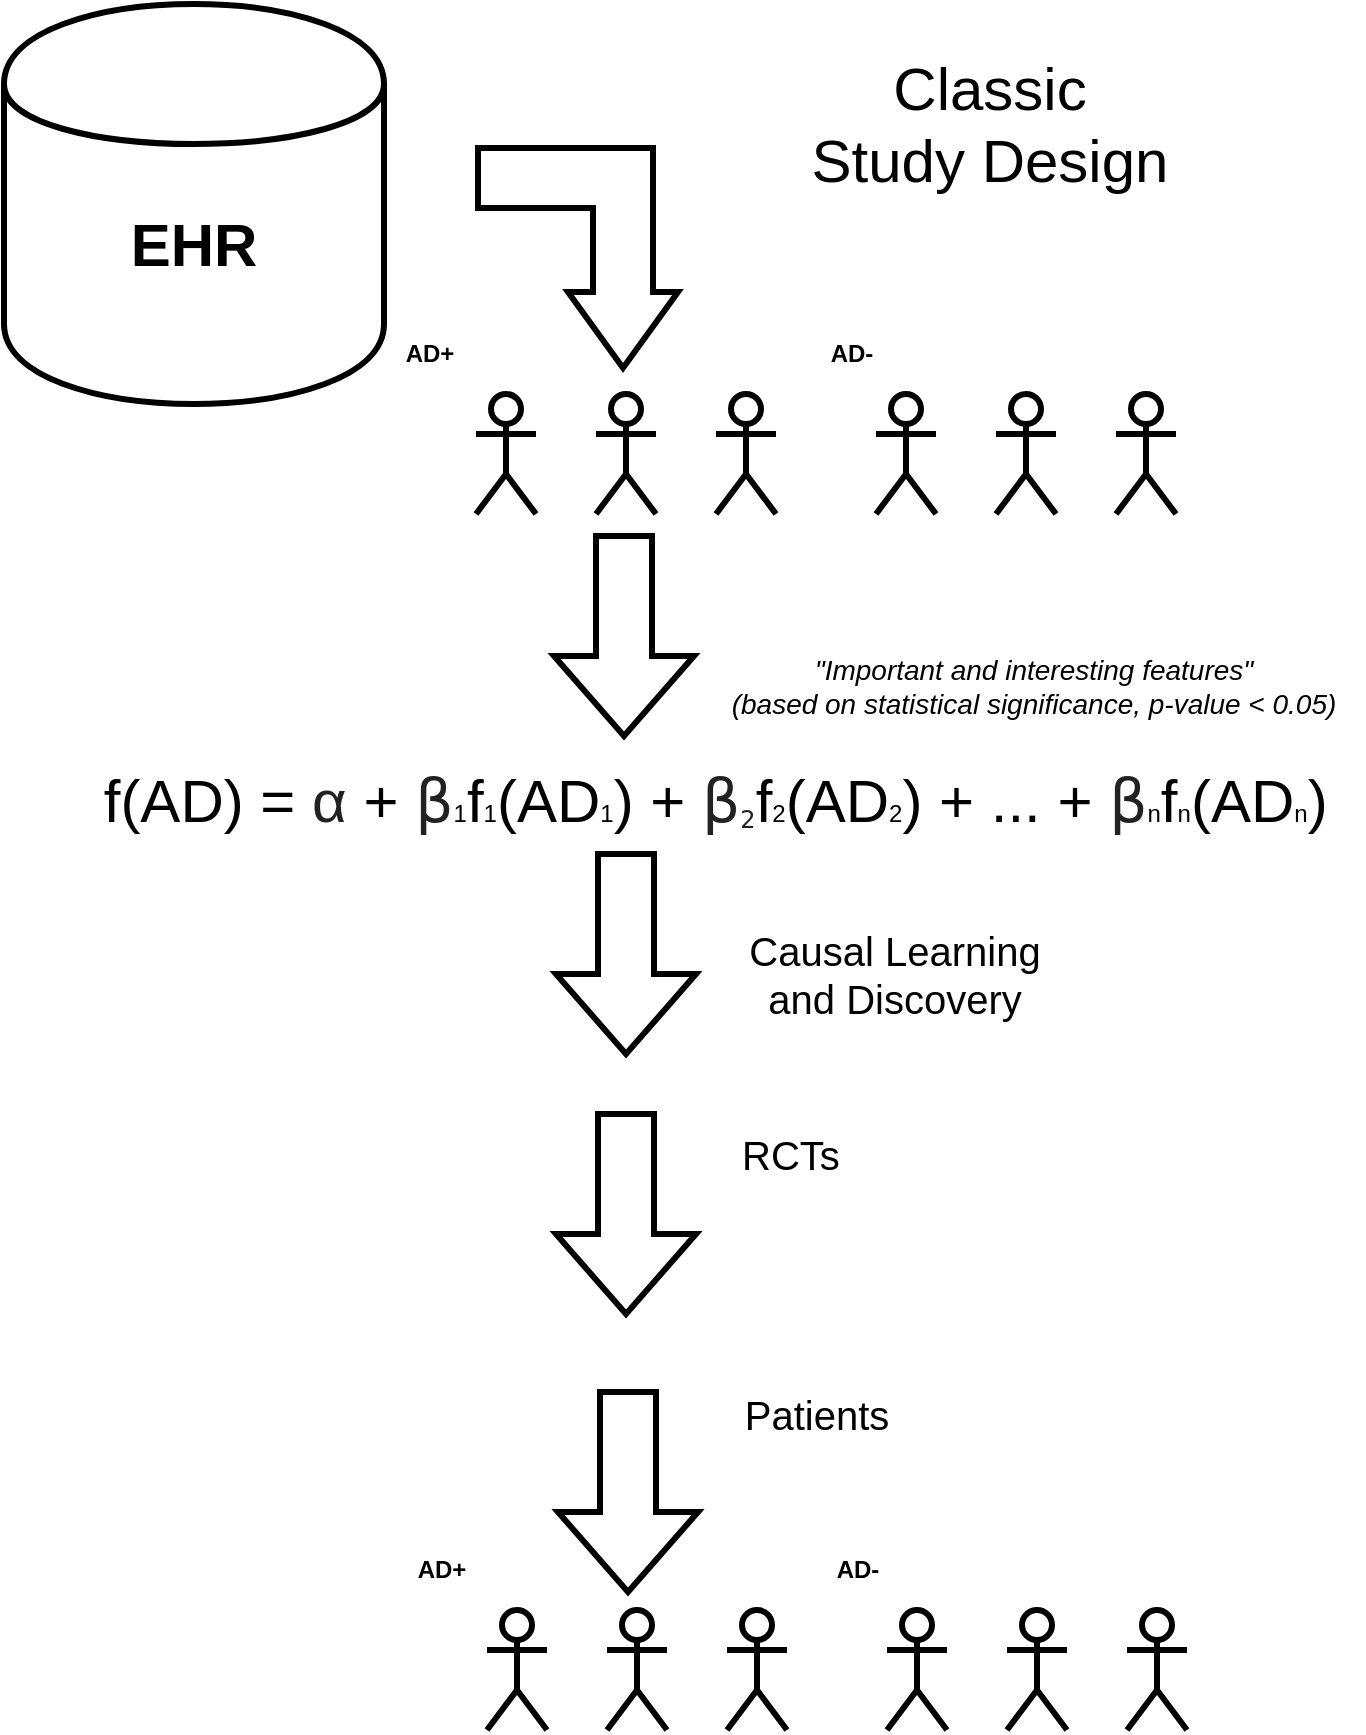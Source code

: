 <mxfile version="12.0.0" type="github" pages="1"><diagram id="FfUg-Ye1_FS64rTUNQSJ" name="Page-1"><mxGraphModel dx="1385" dy="1039" grid="1" gridSize="10" guides="1" tooltips="1" connect="1" arrows="1" fold="1" page="1" pageScale="1" pageWidth="850" pageHeight="1100" math="0" shadow="0"><root><mxCell id="0"/><mxCell id="1" parent="0"/><mxCell id="zAsub3yH4RRAOlfikrUk-2" value="&lt;b&gt;&lt;font style=&quot;font-size: 30px&quot;&gt;EHR&lt;/font&gt;&lt;/b&gt;" style="shape=cylinder;whiteSpace=wrap;html=1;boundedLbl=1;backgroundOutline=1;strokeWidth=3;" vertex="1" parent="1"><mxGeometry x="10" y="95" width="190" height="200" as="geometry"/></mxCell><mxCell id="zAsub3yH4RRAOlfikrUk-3" value="" style="shape=umlActor;verticalLabelPosition=bottom;labelBackgroundColor=#ffffff;verticalAlign=top;html=1;outlineConnect=0;strokeWidth=3;" vertex="1" parent="1"><mxGeometry x="246" y="290" width="30" height="60" as="geometry"/></mxCell><mxCell id="zAsub3yH4RRAOlfikrUk-12" value="" style="shape=umlActor;verticalLabelPosition=bottom;labelBackgroundColor=#ffffff;verticalAlign=top;html=1;outlineConnect=0;strokeWidth=3;" vertex="1" parent="1"><mxGeometry x="306" y="290" width="30" height="60" as="geometry"/></mxCell><mxCell id="zAsub3yH4RRAOlfikrUk-13" value="" style="shape=umlActor;verticalLabelPosition=bottom;labelBackgroundColor=#ffffff;verticalAlign=top;html=1;outlineConnect=0;strokeWidth=3;" vertex="1" parent="1"><mxGeometry x="366" y="290" width="30" height="60" as="geometry"/></mxCell><mxCell id="zAsub3yH4RRAOlfikrUk-14" value="" style="html=1;shadow=0;dashed=0;align=center;verticalAlign=middle;shape=mxgraph.arrows2.bendArrow;dy=15;dx=38;notch=0;arrowHead=55;rounded=0;strokeWidth=3;rotation=90;" vertex="1" parent="1"><mxGeometry x="242" y="172" width="110" height="100" as="geometry"/></mxCell><mxCell id="zAsub3yH4RRAOlfikrUk-15" value="&lt;font style=&quot;font-size: 30px&quot;&gt;Classic&lt;br&gt;Study Design&lt;/font&gt;" style="text;html=1;strokeColor=none;fillColor=none;align=center;verticalAlign=middle;whiteSpace=wrap;rounded=0;" vertex="1" parent="1"><mxGeometry x="383" y="95" width="240" height="120" as="geometry"/></mxCell><mxCell id="zAsub3yH4RRAOlfikrUk-17" value="" style="html=1;shadow=0;dashed=0;align=center;verticalAlign=middle;shape=mxgraph.arrows2.arrow;dy=0.6;dx=40;direction=south;notch=0;strokeWidth=3;" vertex="1" parent="1"><mxGeometry x="285" y="361" width="70" height="100" as="geometry"/></mxCell><mxCell id="zAsub3yH4RRAOlfikrUk-18" value="" style="html=1;shadow=0;dashed=0;align=center;verticalAlign=middle;shape=mxgraph.arrows2.arrow;dy=0.6;dx=40;direction=south;notch=0;strokeWidth=3;" vertex="1" parent="1"><mxGeometry x="286" y="520" width="70" height="100" as="geometry"/></mxCell><mxCell id="zAsub3yH4RRAOlfikrUk-19" value="&lt;span style=&quot;font-size: 30px&quot;&gt;f(AD&lt;/span&gt;&lt;span style=&quot;font-size: 30px&quot;&gt;) =&amp;nbsp;&lt;/span&gt;&lt;span style=&quot;color: rgb(34 , 34 , 34) ; font-family: sans-serif ; background-color: rgb(255 , 255 , 255)&quot;&gt;&lt;font style=&quot;font-size: 30px&quot;&gt;α&lt;/font&gt;&lt;/span&gt;&lt;span style=&quot;font-size: 30px&quot;&gt;&amp;nbsp;+&amp;nbsp;&lt;/span&gt;&lt;font style=&quot;color: rgb(34 , 34 , 34) ; font-family: &amp;#34;sbl biblit&amp;#34; , &amp;#34;sbl greek&amp;#34; , &amp;#34;athena&amp;#34; , &amp;#34;eb garamond&amp;#34; , &amp;#34;eb garamond 12&amp;#34; , &amp;#34;foulis greek&amp;#34; , &amp;#34;garamond libre&amp;#34; , &amp;#34;cardo&amp;#34; , &amp;#34;gentium plus&amp;#34; , &amp;#34;gentium&amp;#34; , &amp;#34;garamond&amp;#34; , &amp;#34;palatino linotype&amp;#34; , &amp;#34;dejavu sans&amp;#34; , &amp;#34;dejavu serif&amp;#34; , &amp;#34;freeserif&amp;#34; , &amp;#34;freesans&amp;#34; , &amp;#34;arial unicode ms&amp;#34; , &amp;#34;lucida sans unicode&amp;#34; , &amp;#34;lucida grande&amp;#34; , &amp;#34;code2000&amp;#34; , sans-serif ; background-color: rgb(255 , 255 , 255) ; font-size: 30px&quot;&gt;β&lt;/font&gt;1&lt;span style=&quot;font-size: 30px&quot;&gt;f&lt;/span&gt;1&lt;span style=&quot;font-size: 30px&quot;&gt;(AD&lt;/span&gt;1&lt;span style=&quot;font-size: 30px&quot;&gt;) +&amp;nbsp;&lt;/span&gt;&lt;span style=&quot;color: rgb(34 , 34 , 34) ; font-family: &amp;#34;sbl biblit&amp;#34; , &amp;#34;sbl greek&amp;#34; , &amp;#34;athena&amp;#34; , &amp;#34;eb garamond&amp;#34; , &amp;#34;eb garamond 12&amp;#34; , &amp;#34;foulis greek&amp;#34; , &amp;#34;garamond libre&amp;#34; , &amp;#34;cardo&amp;#34; , &amp;#34;gentium plus&amp;#34; , &amp;#34;gentium&amp;#34; , &amp;#34;garamond&amp;#34; , &amp;#34;palatino linotype&amp;#34; , &amp;#34;dejavu sans&amp;#34; , &amp;#34;dejavu serif&amp;#34; , &amp;#34;freeserif&amp;#34; , &amp;#34;freesans&amp;#34; , &amp;#34;arial unicode ms&amp;#34; , &amp;#34;lucida sans unicode&amp;#34; , &amp;#34;lucida grande&amp;#34; , &amp;#34;code2000&amp;#34; , sans-serif ; background-color: rgb(255 , 255 , 255)&quot;&gt;&lt;span style=&quot;font-size: 30px&quot;&gt;β&lt;/span&gt;&lt;sub&gt;&lt;font style=&quot;font-size: 12px&quot;&gt;2&lt;/font&gt;&lt;/sub&gt;&lt;/span&gt;&lt;span style=&quot;font-size: 30px&quot;&gt;f&lt;/span&gt;2&lt;span style=&quot;font-size: 30px&quot;&gt;(AD&lt;/span&gt;2&lt;span style=&quot;font-size: 30px&quot;&gt;) + ... +&amp;nbsp;&lt;/span&gt;&lt;span style=&quot;color: rgb(34 , 34 , 34) ; font-family: &amp;#34;sbl biblit&amp;#34; , &amp;#34;sbl greek&amp;#34; , &amp;#34;athena&amp;#34; , &amp;#34;eb garamond&amp;#34; , &amp;#34;eb garamond 12&amp;#34; , &amp;#34;foulis greek&amp;#34; , &amp;#34;garamond libre&amp;#34; , &amp;#34;cardo&amp;#34; , &amp;#34;gentium plus&amp;#34; , &amp;#34;gentium&amp;#34; , &amp;#34;garamond&amp;#34; , &amp;#34;palatino linotype&amp;#34; , &amp;#34;dejavu sans&amp;#34; , &amp;#34;dejavu serif&amp;#34; , &amp;#34;freeserif&amp;#34; , &amp;#34;freesans&amp;#34; , &amp;#34;arial unicode ms&amp;#34; , &amp;#34;lucida sans unicode&amp;#34; , &amp;#34;lucida grande&amp;#34; , &amp;#34;code2000&amp;#34; , sans-serif ; font-size: 30px ; background-color: rgb(255 , 255 , 255)&quot;&gt;β&lt;/span&gt;n&lt;span style=&quot;font-size: 30px&quot;&gt;f&lt;/span&gt;n&lt;span style=&quot;font-size: 30px&quot;&gt;(AD&lt;/span&gt;n&lt;span style=&quot;font-size: 30px&quot;&gt;)&amp;nbsp;&lt;/span&gt;" style="text;html=1;strokeColor=none;fillColor=none;align=center;verticalAlign=middle;whiteSpace=wrap;rounded=0;" vertex="1" parent="1"><mxGeometry x="50" y="468" width="640" height="50" as="geometry"/></mxCell><mxCell id="zAsub3yH4RRAOlfikrUk-20" value="&lt;font style=&quot;font-size: 14px&quot;&gt;&lt;i&gt;&quot;Important and interesting features&quot;&lt;br&gt;(based on statistical significance, p-value &amp;lt; 0.05)&lt;br&gt;&lt;/i&gt;&lt;/font&gt;" style="text;html=1;strokeColor=none;fillColor=none;align=center;verticalAlign=middle;whiteSpace=wrap;rounded=0;" vertex="1" parent="1"><mxGeometry x="360" y="411" width="330" height="50" as="geometry"/></mxCell><mxCell id="zAsub3yH4RRAOlfikrUk-21" value="&lt;font style=&quot;font-size: 20px;&quot;&gt;Causal Learning &lt;br style=&quot;font-size: 20px;&quot;&gt;and Discovery&lt;/font&gt;" style="text;html=1;strokeColor=none;fillColor=none;align=center;verticalAlign=middle;whiteSpace=wrap;rounded=0;fontSize=20;" vertex="1" parent="1"><mxGeometry x="351" y="550" width="209" height="60" as="geometry"/></mxCell><mxCell id="zAsub3yH4RRAOlfikrUk-24" value="" style="html=1;shadow=0;dashed=0;align=center;verticalAlign=middle;shape=mxgraph.arrows2.arrow;dy=0.6;dx=40;direction=south;notch=0;strokeWidth=3;" vertex="1" parent="1"><mxGeometry x="286" y="650" width="70" height="100" as="geometry"/></mxCell><mxCell id="zAsub3yH4RRAOlfikrUk-30" value="&lt;b&gt;AD+&lt;/b&gt;" style="text;html=1;strokeColor=none;fillColor=none;align=center;verticalAlign=middle;whiteSpace=wrap;rounded=0;" vertex="1" parent="1"><mxGeometry x="203" y="260" width="40" height="20" as="geometry"/></mxCell><mxCell id="zAsub3yH4RRAOlfikrUk-31" value="" style="shape=umlActor;verticalLabelPosition=bottom;labelBackgroundColor=#ffffff;verticalAlign=top;html=1;outlineConnect=0;strokeWidth=3;" vertex="1" parent="1"><mxGeometry x="446" y="290" width="30" height="60" as="geometry"/></mxCell><mxCell id="zAsub3yH4RRAOlfikrUk-32" value="" style="shape=umlActor;verticalLabelPosition=bottom;labelBackgroundColor=#ffffff;verticalAlign=top;html=1;outlineConnect=0;strokeWidth=3;" vertex="1" parent="1"><mxGeometry x="506" y="290" width="30" height="60" as="geometry"/></mxCell><mxCell id="zAsub3yH4RRAOlfikrUk-33" value="" style="shape=umlActor;verticalLabelPosition=bottom;labelBackgroundColor=#ffffff;verticalAlign=top;html=1;outlineConnect=0;strokeWidth=3;" vertex="1" parent="1"><mxGeometry x="566" y="290" width="30" height="60" as="geometry"/></mxCell><mxCell id="zAsub3yH4RRAOlfikrUk-34" value="&lt;b&gt;AD-&lt;/b&gt;" style="text;html=1;strokeColor=none;fillColor=none;align=center;verticalAlign=middle;whiteSpace=wrap;rounded=0;" vertex="1" parent="1"><mxGeometry x="414" y="260" width="40" height="20" as="geometry"/></mxCell><mxCell id="zAsub3yH4RRAOlfikrUk-75" value="&lt;font style=&quot;font-size: 20px;&quot;&gt;RCTs&lt;/font&gt;" style="text;html=1;strokeColor=none;fillColor=none;align=center;verticalAlign=middle;whiteSpace=wrap;rounded=0;fontSize=20;" vertex="1" parent="1"><mxGeometry x="357" y="640" width="93" height="60" as="geometry"/></mxCell><mxCell id="zAsub3yH4RRAOlfikrUk-76" value="" style="html=1;shadow=0;dashed=0;align=center;verticalAlign=middle;shape=mxgraph.arrows2.arrow;dy=0.6;dx=40;direction=south;notch=0;strokeWidth=3;" vertex="1" parent="1"><mxGeometry x="287" y="789" width="70" height="100" as="geometry"/></mxCell><mxCell id="zAsub3yH4RRAOlfikrUk-77" value="&lt;font style=&quot;font-size: 20px;&quot;&gt;Patients&lt;/font&gt;" style="text;html=1;strokeColor=none;fillColor=none;align=center;verticalAlign=middle;whiteSpace=wrap;rounded=0;fontSize=20;" vertex="1" parent="1"><mxGeometry x="377" y="770" width="79" height="60" as="geometry"/></mxCell><mxCell id="zAsub3yH4RRAOlfikrUk-78" value="" style="shape=umlActor;verticalLabelPosition=bottom;labelBackgroundColor=#ffffff;verticalAlign=top;html=1;outlineConnect=0;strokeWidth=3;" vertex="1" parent="1"><mxGeometry x="251.5" y="898" width="30" height="60" as="geometry"/></mxCell><mxCell id="zAsub3yH4RRAOlfikrUk-79" value="" style="shape=umlActor;verticalLabelPosition=bottom;labelBackgroundColor=#ffffff;verticalAlign=top;html=1;outlineConnect=0;strokeWidth=3;" vertex="1" parent="1"><mxGeometry x="311.5" y="898" width="30" height="60" as="geometry"/></mxCell><mxCell id="zAsub3yH4RRAOlfikrUk-80" value="" style="shape=umlActor;verticalLabelPosition=bottom;labelBackgroundColor=#ffffff;verticalAlign=top;html=1;outlineConnect=0;strokeWidth=3;" vertex="1" parent="1"><mxGeometry x="371.5" y="898" width="30" height="60" as="geometry"/></mxCell><mxCell id="zAsub3yH4RRAOlfikrUk-81" value="&lt;b&gt;AD+&lt;/b&gt;" style="text;html=1;strokeColor=none;fillColor=none;align=center;verticalAlign=middle;whiteSpace=wrap;rounded=0;" vertex="1" parent="1"><mxGeometry x="208.5" y="868" width="40" height="20" as="geometry"/></mxCell><mxCell id="zAsub3yH4RRAOlfikrUk-82" value="" style="shape=umlActor;verticalLabelPosition=bottom;labelBackgroundColor=#ffffff;verticalAlign=top;html=1;outlineConnect=0;strokeWidth=3;" vertex="1" parent="1"><mxGeometry x="451.5" y="898" width="30" height="60" as="geometry"/></mxCell><mxCell id="zAsub3yH4RRAOlfikrUk-83" value="" style="shape=umlActor;verticalLabelPosition=bottom;labelBackgroundColor=#ffffff;verticalAlign=top;html=1;outlineConnect=0;strokeWidth=3;" vertex="1" parent="1"><mxGeometry x="511.5" y="898" width="30" height="60" as="geometry"/></mxCell><mxCell id="zAsub3yH4RRAOlfikrUk-84" value="" style="shape=umlActor;verticalLabelPosition=bottom;labelBackgroundColor=#ffffff;verticalAlign=top;html=1;outlineConnect=0;strokeWidth=3;" vertex="1" parent="1"><mxGeometry x="571.5" y="898" width="30" height="60" as="geometry"/></mxCell><mxCell id="zAsub3yH4RRAOlfikrUk-85" value="&lt;b&gt;AD-&lt;/b&gt;" style="text;html=1;strokeColor=none;fillColor=none;align=center;verticalAlign=middle;whiteSpace=wrap;rounded=0;" vertex="1" parent="1"><mxGeometry x="416.5" y="868" width="40" height="20" as="geometry"/></mxCell></root></mxGraphModel></diagram></mxfile>